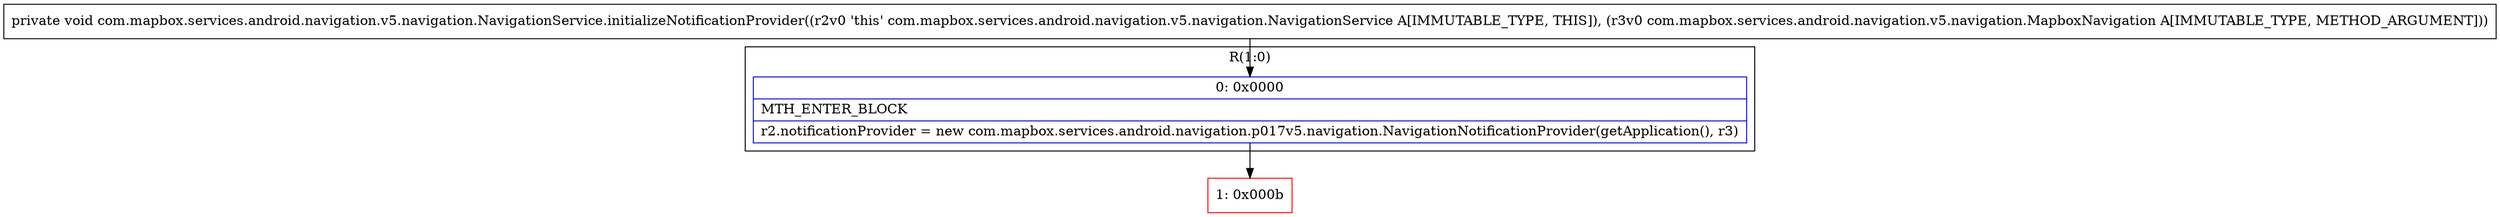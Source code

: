 digraph "CFG forcom.mapbox.services.android.navigation.v5.navigation.NavigationService.initializeNotificationProvider(Lcom\/mapbox\/services\/android\/navigation\/v5\/navigation\/MapboxNavigation;)V" {
subgraph cluster_Region_164702715 {
label = "R(1:0)";
node [shape=record,color=blue];
Node_0 [shape=record,label="{0\:\ 0x0000|MTH_ENTER_BLOCK\l|r2.notificationProvider = new com.mapbox.services.android.navigation.p017v5.navigation.NavigationNotificationProvider(getApplication(), r3)\l}"];
}
Node_1 [shape=record,color=red,label="{1\:\ 0x000b}"];
MethodNode[shape=record,label="{private void com.mapbox.services.android.navigation.v5.navigation.NavigationService.initializeNotificationProvider((r2v0 'this' com.mapbox.services.android.navigation.v5.navigation.NavigationService A[IMMUTABLE_TYPE, THIS]), (r3v0 com.mapbox.services.android.navigation.v5.navigation.MapboxNavigation A[IMMUTABLE_TYPE, METHOD_ARGUMENT])) }"];
MethodNode -> Node_0;
Node_0 -> Node_1;
}

